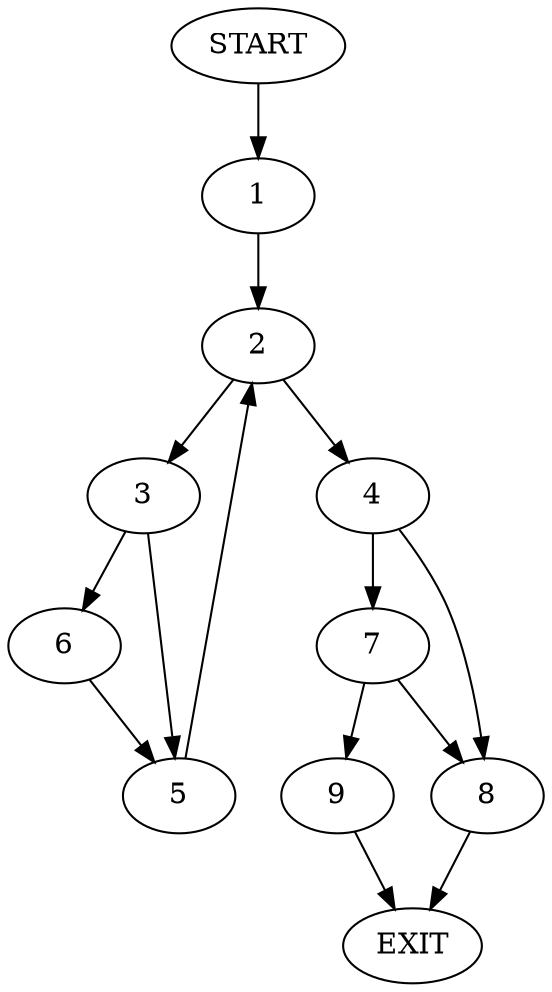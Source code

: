 digraph {
0 [label="START"]
10 [label="EXIT"]
0 -> 1
1 -> 2
2 -> 3
2 -> 4
3 -> 5
3 -> 6
4 -> 7
4 -> 8
6 -> 5
5 -> 2
7 -> 9
7 -> 8
8 -> 10
9 -> 10
}
